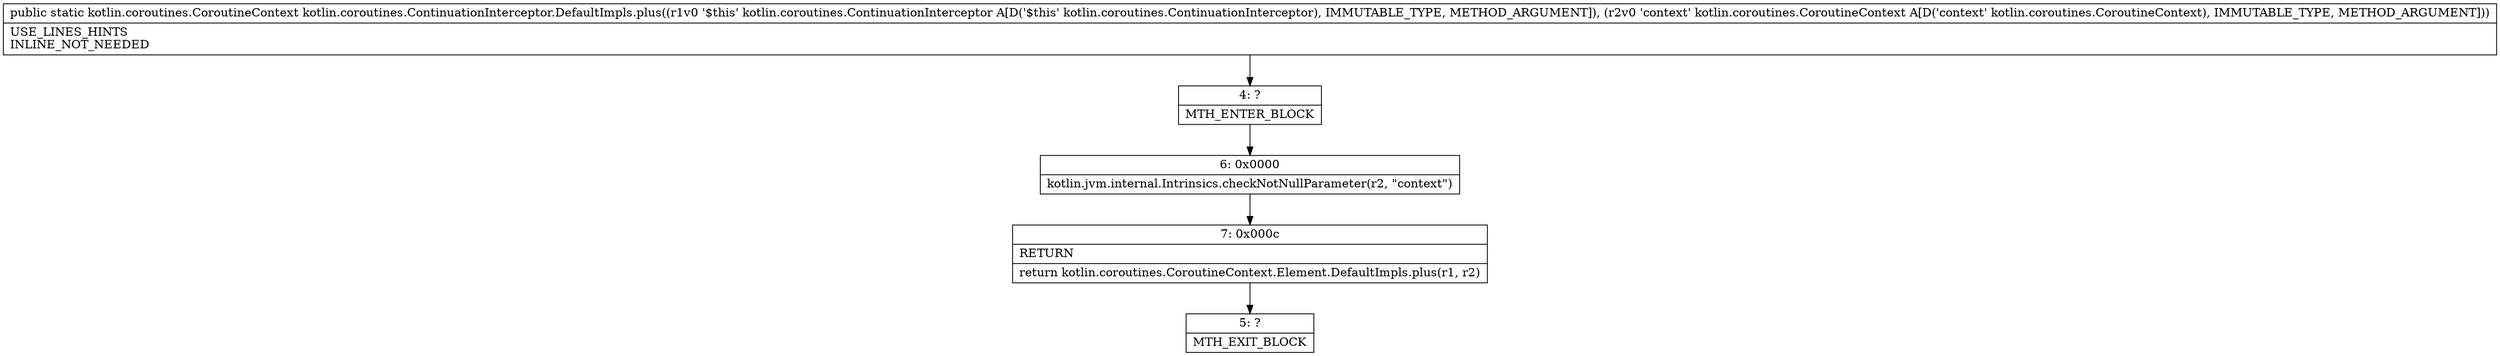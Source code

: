 digraph "CFG forkotlin.coroutines.ContinuationInterceptor.DefaultImpls.plus(Lkotlin\/coroutines\/ContinuationInterceptor;Lkotlin\/coroutines\/CoroutineContext;)Lkotlin\/coroutines\/CoroutineContext;" {
Node_4 [shape=record,label="{4\:\ ?|MTH_ENTER_BLOCK\l}"];
Node_6 [shape=record,label="{6\:\ 0x0000|kotlin.jvm.internal.Intrinsics.checkNotNullParameter(r2, \"context\")\l}"];
Node_7 [shape=record,label="{7\:\ 0x000c|RETURN\l|return kotlin.coroutines.CoroutineContext.Element.DefaultImpls.plus(r1, r2)\l}"];
Node_5 [shape=record,label="{5\:\ ?|MTH_EXIT_BLOCK\l}"];
MethodNode[shape=record,label="{public static kotlin.coroutines.CoroutineContext kotlin.coroutines.ContinuationInterceptor.DefaultImpls.plus((r1v0 '$this' kotlin.coroutines.ContinuationInterceptor A[D('$this' kotlin.coroutines.ContinuationInterceptor), IMMUTABLE_TYPE, METHOD_ARGUMENT]), (r2v0 'context' kotlin.coroutines.CoroutineContext A[D('context' kotlin.coroutines.CoroutineContext), IMMUTABLE_TYPE, METHOD_ARGUMENT]))  | USE_LINES_HINTS\lINLINE_NOT_NEEDED\l}"];
MethodNode -> Node_4;Node_4 -> Node_6;
Node_6 -> Node_7;
Node_7 -> Node_5;
}

